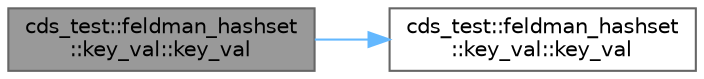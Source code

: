 digraph "cds_test::feldman_hashset::key_val::key_val"
{
 // LATEX_PDF_SIZE
  bgcolor="transparent";
  edge [fontname=Helvetica,fontsize=10,labelfontname=Helvetica,labelfontsize=10];
  node [fontname=Helvetica,fontsize=10,shape=box,height=0.2,width=0.4];
  rankdir="LR";
  Node1 [id="Node000001",label="cds_test::feldman_hashset\l::key_val::key_val",height=0.2,width=0.4,color="gray40", fillcolor="grey60", style="filled", fontcolor="black",tooltip=" "];
  Node1 -> Node2 [id="edge2_Node000001_Node000002",color="steelblue1",style="solid",tooltip=" "];
  Node2 [id="Node000002",label="cds_test::feldman_hashset\l::key_val::key_val",height=0.2,width=0.4,color="grey40", fillcolor="white", style="filled",URL="$structcds__test_1_1feldman__hashset_1_1key__val.html#a80e5315473773906378c753efa32d143",tooltip=" "];
}
